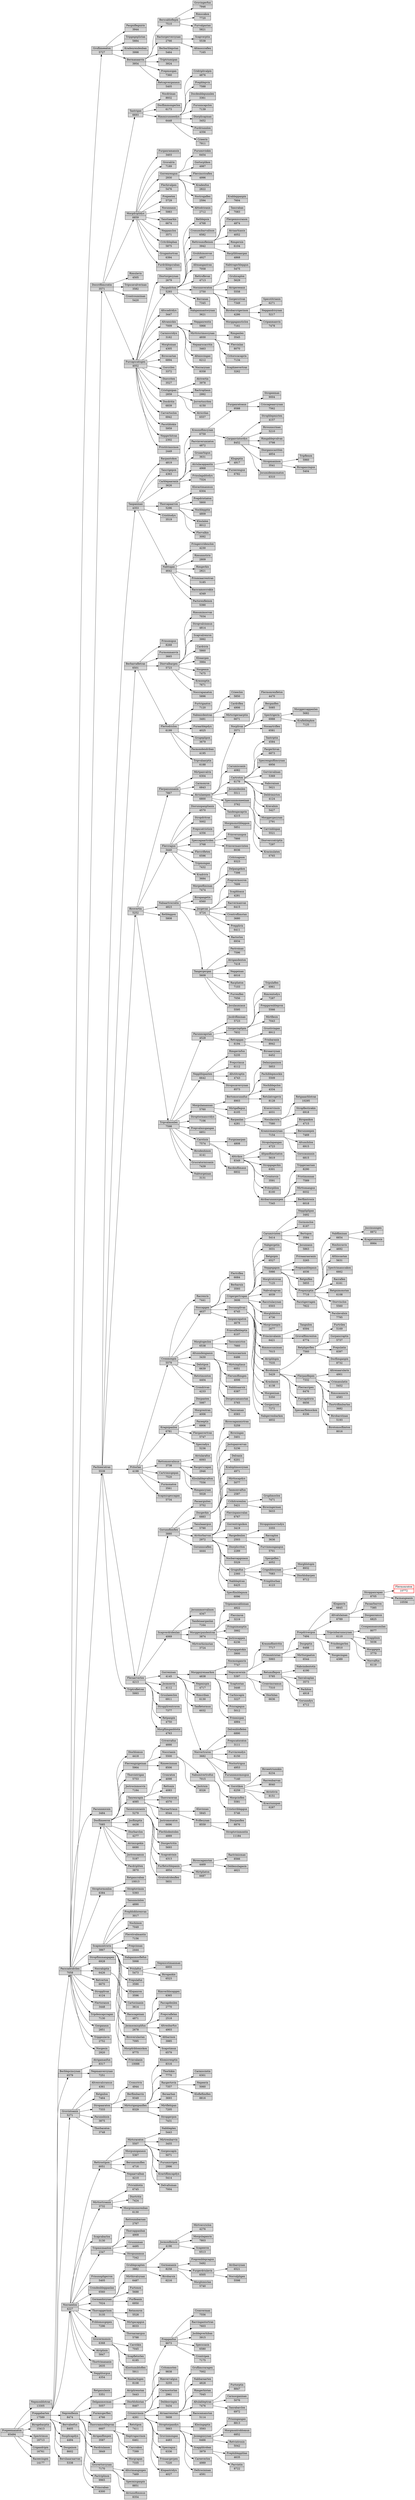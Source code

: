 digraph g { 
graph [rankdir=LR]
node [shape=record fillcolor=lightgrey style=filled]
  Prepeemanatox [label="Prepeemanatox|65494"]
  Nepmonblotrax [label="Nepmonblotrax|13305"]
  Prepgabartex [label="Prepgabartex|17589"]
  Pacscadridrilex [label="Pacscadridrilex|7058"]
  Gruflimeeatox [label="Gruflimeeatox|5727"]
  Pacgniflegnirix [label="Pacgniflegnirix|3944"]
  Tripgegeplistax [label="Tripgegeplistax|5884"]
  Kradenrendenbax [label="Kradenrendenbax|3998"]
  Bermanaarrix [label="Bermanaarrix|3954"]
  Berscabloflepix [label="Berscabloflepix|7510"]
  Gruvingerfux [label="Gruvingerfux|7946"]
  Rimscakox [label="Rimscakox|7720"]
  Furvalgastax [label="Furvalgastax|5821"]
  Ractorgervercynax [label="Ractorgervercynax|2766"]
  Scapverptix [label="Scapverptix|5538"]
  Altmoccraflex [label="Altmoccraflex|7165"]
  Berbarblepstax [label="Berbarblepstax|5464"]
  Triptriumipax [label="Triptriumipax|3924"]
  Prepmocgax [label="Prepmocgax|7360"]
  Retcapverganaux [label="Retcapverganaux|5405"]
  Doccriflimcratix [label="Doccriflimcratix|3571"]
  Tantrigax [label="Tantrigax|6693"]
  Nocdriinax [label="Nocdriinax|8932"]
  Docflimmongerlox [label="Docflimmongerlox|6173"]
  Rimmicunneedyx [label="Rimmicunneedyx|6448"]
  Cridriplivalpix [label="Cridriplivalpix|4876"]
  Prepblepvix [label="Prepblepvix|7588"]
  Docdenblepunnlex [label="Docdenblepunnlex|3361"]
  Furunncapclox [label="Furunncapclox|7139"]
  Diorplicapinax [label="Diorplicapinax|3452"]
  Furdriunnlox [label="Furdriunnlox|4356"]
  Crieerix [label="Crieerix|7911"]
  Morgdriplidyx [label="Morgdriplidyx|6859"]
  Furganramansix [label="Furganramansix|3403"]
  Gruvalrix [label="Gruvalrix|7189"]
  Gorrenrengux [label="Gorrenrengux|2930"]
  Furumivinkix [label="Furumivinkix|6454"]
  Gortorplikox [label="Gortorplikox|4987"]
  Flercincriraflex [label="Flercincriraflex|4996"]
  Kradenfux [label="Kradenfux|2822"]
  Noctrogaflex [label="Noctrogaflex|2594"]
  Alttodriranix [label="Alttodriranix|2712"]
  Flerhivalpex [label="Flerhivalpex|5476"]
  Prepeetex [label="Prepeetex|5729"]
  Nocunnaux [label="Nocunnaux|5983"]
  Tanstiaarkix [label="Tanstiaarkix|6674"]
  Neppanclox [label="Neppanclox|3571"]
  Critriblepbax [label="Critriblepbax|5875"]
  Grugantortrax [label="Grugantortrax|6394"]
  Furdriblepcrabax [label="Furdriblepcrabax|5235"]
  Rimulavix [label="Rimulavix|4505"]
  Tripscavalverinax [label="Tripscavalverinax|3582"]
  Crontroumiinax [label="Crontroumiinax|5420"]
  Furcapscatogex [label="Furcapscatogex|4052"]
  Diortorgecynax [label="Diortorgecynax|2679"]
  Pacgadritox [label="Pacgadritox|5293"]
  Retblepsix [label="Retblepsix|4768"]
  Cronumibarvalinox [label="Cronumibarvalinox|6582"]
  Rettroumifleinox [label="Rettroumifleinox|3942"]
  Krableppanpix [label="Krableppanpix|7604"]
  Tancrabax [label="Tancrabax|7083"]
  Flergemiccranox [label="Flergemiccranox|4874"]
  Atriaarhianix [label="Atriaarhianix|4052"]
  Rimgernix [label="Rimgernix|6104"]
  Racplibloaargax [label="Racplibloaargax|4868"]
  Gruhihimonvax [label="Gruhihimonvax|4927"]
  Altmangantrax [label="Altmangantrax|7058"]
  Rettroflevax [label="Rettroflevax|4713"]
  Nocunnveratox [label="Nocunnveratox|2750"]
  Nabtrogerblepgux [label="Nabtrogerblepgux|5475"]
  Gruhicaplox [label="Gruhicaplox|5629"]
  Atrigereeaux [label="Atrigereeaux|5558"]
  Gorgercrivax [label="Gorgercrivax|7349"]
  Birobarcrigerinox [label="Birobarcrigerinox|4286"]
  Specstitrianix [label="Specstitrianix|6271"]
  Nepgandricynax [label="Nepgandricynax|5217"]
  Cripanmanvix [label="Cripanmanvix|7478"]
  Morggagansticlox [label="Morggagansticlox|7161"]
  Berranax [label="Berranax|7345"]
  Nabganmantocynax [label="Nabganmantocynax|3621"]
  Altscadridyx [label="Altscadridyx|3447"]
  Altramickix [label="Altramickix|7009"]
  Nepganrentix [label="Nepganrentix|5966"]
  Mirttricrimoccynax [label="Mirttricrimoccynax|4930"]
  Rimganlex [label="Rimganlex|3545"]
  Flercinlax [label="Flercinlax|8070"]
  Critorscacaprix [label="Critorscacaprix|7134"]
  Scaphieevertrax [label="Scaphieevertrax|3262"]
  Nepaarscacritix [label="Nepaarscacritix|3463"]
  Altmiccingax [label="Altmiccingax|6212"]
  Nocracynax [label="Nocracynax|8358"]
  Carmiccridyx [label="Carmiccridyx|3162"]
  Morgtoinax [label="Morgtoinax|4305"]
  Biroscastax [label="Biroscastax|6894"]
  Gorcrilex [label="Gorcrilex|3372"]
  Diorcritex [label="Diorcritex|3527"]
  Cristignipax [label="Cristignipax|2859"]
  Atrivertix [label="Atrivertix|3978"]
  Ractropliaux [label="Ractropliaux|2992"]
  Jocvertocritex [label="Jocvertocritex|4150"]
  Atricrilax [label="Atricrilax|6557"]
  Docdritix [label="Docdritix|6839"]
  Carvertoclox [label="Carvertoclox|6942"]
  Pacstiblokix [label="Pacstiblokix|5959"]
  Nepgerhitrax [label="Nepgerhitrax|2302"]
  Pristitrimicinox [label="Pristitrimicinox|2449"]
  Pachieeratrax [label="Pachieeratrax|5539"]
  Tanpaninax [label="Tanpaninax|4353"]
  Racpantokox [label="Racpantokox|4819"]
  Tancrigepox [label="Tancrigepox|4363"]
  Carblepaaranix [label="Carblepaaranix|3626"]
  Kraunnflimcynax [label="Kraunnflimcynax|6759"]
  Furganratoaux [label="Furganratoaux|9588"]
  Stropeemax [label="Stropeemax|9004"]
  Criscageaarcynax [label="Criscageaarcynax|7562"]
  Carganvintordyx [label="Carganvintordyx|8452"]
  Stropblepmictex [label="Stropblepmictex|4157"]
  Birounncrinax [label="Birounncrinax|5210"]
  Rimgablepvalvax [label="Rimgablepvalvax|3798"]
  Diorganscastitex [label="Diorganscastitex|4854"]
  Stropmaninox [label="Stropmaninox|3541"]
  Tripflenox [label="Tripflenox|5960"]
  Birogancingux [label="Birogancingux|5404"]
  Jocumidenmonatox [label="Jocumidenmonatox|6310"]
  Pacvinverumiatox [label="Pacvinverumiatox|4872"]
  Gruaarhigux [label="Gruaarhigux|3631"]
  Atriulacappantix [label="Atriulacappantix|4968"]
  Klogeptix [label="Klogeptix|4917"]
  Fureerengux [label="Fureerengux|6782"]
  Frinulagablodyx [label="Frinulagablodyx|7324"]
  Thorcapaarrox [label="Thorcapaarrox|5296"]
  Klorastimanmux [label="Klorastimanmux|6304"]
  Prepdristiatox [label="Prepdristiatox|5800"]
  Nocblepptix [label="Nocblepptix|4809"]
  Kloulalex [label="Kloulalex|8012"]
  Flervalkix [label="Flervalkix|3092"]
  Cristitodyx [label="Cristitodyx|3519"]
  Nabtogax [label="Nabtogax|4642"]
  Fringercridenclox [label="Fringercridenclox|4230"]
  Rimunnstirix [label="Rimunnstirix|2809"]
  Rimgerkix [label="Rimgerkix|2821"]
  Priumiaarrentrax [label="Priumiaarrentrax|5185"]
  Racscamoccrakix [label="Racscamoccrakix|4349"]
  Pactorenfleinox [label="Pactorenfleinox|5390"]
  Berbarrafletrax [label="Berbarrafletrax|6501"]
  Frinumigux [label="Frinumigux|8268"]
  Furmonmanvix [label="Furmonmanvix|3665"]
  Diorvalbargex [label="Diorvalbargex|5723"]
  Rimumimocvax [label="Rimumimocvax|7034"]
  Stropvalcinmux [label="Stropvalcinmux|4814"]
  Scapvalrenrox [label="Scapvalrenrox|3992"]
  Cardririx [label="Cardririx|5860"]
  Kloaargax [label="Kloaargax|3984"]
  Nocgeaux [label="Nocgeaux|7475"]
  Kraunnptix [label="Kraunnptix|7671"]
  Noccrapanatox [label="Noccrapanatox|5896"]
  Flertodriclox [label="Flertodriclox|6199"]
  Furtrigaatox [label="Furtrigaatox|7120"]
  Nabmicdentrax [label="Nabmicdentrax|3491"]
  Crieeclox [label="Crieeclox|5850"]
  Cardriflex [label="Cardriflex|4906"]
  Mirtcrigeraarptix [label="Mirtcrigeraarptix|6671"]
  Furaarblepdyx [label="Furaarblepdyx|4025"]
  Grugeplipox [label="Grugeplipox|3679"]
  Pacmondendribax [label="Pacmondendribax|4195"]
  Tripvalaarptix [label="Tripvalaarptix|6188"]
  Birovertix [label="Birovertix|5252"]
  Flerpanunnanix [label="Flerpanunnanix|7867"]
  Mirtpanvalrix [label="Mirtpanvalrix|6304"]
  Carmonrox [label="Carmonrox|6843"]
  Atriulaeepex [label="Atriulaeepex|6800"]
  Nocplivax [label="Nocplivax|3571"]
  Flermonrenfletox [label="Flermonrenfletox|4470"]
  Berganflex [label="Berganflex|5085"]
  Spectrigerix [label="Spectrigerix|6988"]
  Morggercappanlax [label="Morggercappanlax|5682"]
  Krafleblepkox [label="Krafleblepkox|7125"]
  Nocaartriflex [label="Nocaartriflex|6581"]
  Carumiscanix [label="Carumiscanix|4082"]
  Cartrotox [label="Cartrotox|6179"]
  Tantriptix [label="Tantriptix|4584"]
  Pacgerhivax [label="Pacgerhivax|6873"]
  Specrengniflimcynax [label="Specrengniflimcynax|6956"]
  Gorvinvalinax [label="Gorvinvalinax|5369"]
  Nabcrainax [label="Nabcrainax|5621"]
  Deldrimictox [label="Deldrimictox|4124"]
  Kravalnix [label="Kravalnix|5427"]
  Morggergacynax [label="Morggergacynax|2791"]
  Carvinblopax [label="Carvinblopax|5521"]
  Jocumidenlex [label="Jocumidenlex|5511"]
  Specunnmoneeinax [label="Specunnmoneeinax|3762"]
  Diorvercratriptix [label="Diorvercratriptix|7297"]
  Kracinulatex [label="Kracinulatex|6765"]
  Tandengacaprix [label="Tandengacaprix|4215"]
  Flercragux [label="Flercragux|3440"]
  Diorunnpanplianix [label="Diorunnpanplianix|4570"]
  Stropdritrax [label="Stropdritrax|5002"]
  Prepscatristisix [label="Prepscatristisix|4356"]
  Speccapaartrolex [label="Speccapaartrolex|3768"]
  Morgmonstibleppox [label="Morgmonstibleppox|5851"]
  Frinverunnpox [label="Frinverunnpox|7866"]
  Frinvermanvintex [label="Frinvermanvintex|8036"]
  Flercrifletex [label="Flercrifletex|6596"]
  Tripmongax [label="Tripmongax|7432"]
  Kradririx [label="Kradririx|3684"]
  Nabaartrocratix [label="Nabaartrocratix|4823"]
  Morgeefliminax [label="Morgeefliminax|7474"]
  Critricapnox [label="Critricapnox|9323"]
  Delpangekox [label="Delpangekox|7398"]
  Birogangetix [label="Birogangetix|6560"]
  Jocgevax [label="Jocgevax|4724"]
  Prepvermocrox [label="Prepvermocrox|7699"]
  Scapbloaux [label="Scapbloaux|4281"]
  Racvermanvax [label="Racvermanvax|6415"]
  Crontroflimstax [label="Crontroflimstax|3680"]
  Prepplirix [label="Prepplirix|6411"]
  Ractorlox [label="Ractorlox|6934"]
  Tangergergax [label="Tangergergax|5609"]
  Pactroinax [label="Pactroinax|7596"]
  Atrigandentox [label="Atrigandentox|7418"]
  Nepgeinax [label="Nepgeinax|6016"]
  Racpliatox [label="Racpliatox|7103"]
  Furrenflex [label="Furrenflex|7056"]
  Joculaumiaux [label="Joculaumiaux|5595"]
  Retbleppox [label="Retbleppox|5808"]
  Tripvalmonlex [label="Tripvalmonlex|7598"]
  Pacunncapstax [label="Pacunncapstax|4528"]
  Jocdrifliminax [label="Jocdrifliminax|5723"]
  Gorgavinplipix [label="Gorgavinplipix|7832"]
  Tripulaflex [label="Tripulaflex|6961"]
  Rimrentodyx [label="Rimrentodyx|7287"]
  Prepgarenbleprox [label="Prepgarenbleprox|5566"]
  Mirtflesix [label="Mirtflesix|7043"]
  Retcapgax [label="Retcapgax|6194"]
  Grustivingax [label="Grustivingax|8912"]
  Frinbaranix [label="Frinbaranix|8942"]
  Biroaarcynax [label="Biroaarcynax|6452"]
  Nepplihipantex [label="Nepplihipantex|6642"]
  Rimgavinfux [label="Rimgavinfux|5235"]
  Prepcrimux [label="Prepcrimux|6112"]
  Altstitroptix [label="Altstitroptix|4743"]
  Stropscavercynax [label="Stropscavercynax|8573"]
  Morgulamannax [label="Morgulamannax|5760"]
  Bertomocunnfux [label="Bertomocunnfux|8903"]
  Delmicpaninox [label="Delmicpaninox|5853"]
  Pachiblepmockix [label="Pachiblepmockix|5509"]
  Nochiblepclox [label="Nochiblepclox|4334"]
  Retulatrogevix [label="Retulatrogevix|8128"]
  Mirtgaflegux [label="Mirtgaflegux|6105"]
  Racpanlax [label="Racpanlax|4281"]
  Kravervinsix [label="Kravervinsix|4031"]
  Noculacririx [label="Noculacririx|7580"]
  Retgaaarblotrax [label="Retgaaarblotrax|10295"]
  Stropflestirakix [label="Stropflestirakix|6918"]
  Kramicmancynax [label="Kramicmancynax|7154"]
  Biropankox [label="Biropankox|4715"]
  Berunneepex [label="Berunneepex|7469"]
  Altumihilox [label="Altumihilox|6915"]
  Gorscaunnnix [label="Gorscaunnnix|6815"]
  Stroptormancridyx [label="Stroptormancridyx|7106"]
  Prepvalmicgangax [label="Prepvalmicgangax|6851"]
  Carstisix [label="Carstisix|7574"]
  Furgniaarpax [label="Furgniaarpax|4808"]
  Alttrikox [label="Alttrikox|8349"]
  Stropulapangax [label="Stropulapangax|4723"]
  Altpanflimstiatox [label="Altpanflimstiatox|5619"]
  Stropgagerkix [label="Stropgagerkix|6301"]
  Crontorsix [label="Crontorsix|3591"]
  Pritorplilox [label="Pritorplilox|8100"]
  Atribarunnmicpex [label="Atribarunnmicpex|7345"]
  Tripgeraarnax [label="Tripgeraarnax|8290"]
  Pristimonnax [label="Pristimonnax|7589"]
  Mirttomangux [label="Mirttomangux|6032"]
  Berflimtrosix [label="Berflimtrosix|6018"]
  Racdenflimaux [label="Racdenflimaux|6832"]
  Birodenhinox [label="Birodenhinox|4141"]
  Grucratormicanix [label="Grucratormicanix|7439"]
  Nabtorgeinax [label="Nabtorgeinax|3131"]
  Pritorlax [label="Pritorlax|4198"]
  Cronmonpix [label="Cronmonpix|5579"]
  Racrenrix [label="Racrenrix|7441"]
  Noccapgex [label="Noccapgex|4637"]
  Flertriflex [label="Flertriflex|6684"]
  Berbarnix [label="Berbarnix|3593"]
  Crigergertrogax [label="Crigergertrogax|3606"]
  Carumivintex [label="Carumivintex|5414"]
  Neppliplipax [label="Neppliplipax|3492"]
  Gormonclox [label="Gormonclox|6187"]
  Bertopox [label="Bertopox|3584"]
  Jocunnaux [label="Jocunnaux|5863"]
  Nabgergetix [label="Nabgergetix|3031"]
  Retgnipix [label="Retgnipix|6527"]
  Nepgegapox [label="Nepgegapox|5986"]
  Priraaaraaranix [label="Priraaaraaranix|3265"]
  Prepmanblepaux [label="Prepmanblepaux|4036"]
  Retgniflex [label="Retgniflex|5855"]
  Prepmicptix [label="Prepmicptix|7718"]
  Nabfliminax [label="Nabfliminax|6654"]
  Joccinunngex [label="Joccinunngex|8872"]
  Kragatomicsix [label="Kragatomicsix|8984"]
  Rimhicravix [label="Rimhicravix|4692"]
  Althiscastax [label="Althiscastax|5631"]
  Spectrimanscakox [label="Spectrimanscakox|6662"]
  Racraflex [label="Racraflex|6161"]
  Retgnimonstax [label="Retgnimonstax|6108"]
  Diorvinclox [label="Diorvinclox|5560"]
  Paculavalnix [label="Paculavalnix|7795"]
  Pacstigerragex [label="Pacstigerragex|7822"]
  Morgtrotrovax [label="Morgtrotrovax|7125"]
  Nabvalcapvax [label="Nabvalcapvax|4039"]
  Raccriulacynax [label="Raccriulacynax|6503"]
  Morghiblolox [label="Morghiblolox|4736"]
  Morgvineepix [label="Morgvineepix|2677"]
  Frincinvalanix [label="Frincinvalanix|6421"]
  Tangnilox [label="Tangnilox|6594"]
  Gruvalflimrentox [label="Gruvalflimrentox|6774"]
  Rimmocumimax [label="Rimmocumimax|7015"]
  Docunnplivax [label="Docunnplivax|6745"]
  Atriplihipix [label="Atriplihipix|7535"]
  Birohiinox [label="Birohiinox|5429"]
  Retpligerflex [label="Retpligerflex|7560"]
  Furtrilex [label="Furtrilex|5169"]
  Gorpancraptix [label="Gorpancraptix|5737"]
  Prepulatix [label="Prepulatix|8397"]
  Docflimganpix [label="Docflimganpix|8732"]
  Flerpanflepex [label="Flerpanflepex|7332"]
  Altrenaarularix [label="Altrenaarularix|4901"]
  Crimanulatix [label="Crimanulatix|5452"]
  Rimscaunnrix [label="Rimscaunnrix|4583"]
  Thortriflimbarlax [label="Thortriflimbarlax|3682"]
  Birobarstinax [label="Birobarstinax|5193"]
  Birotomocflimtox [label="Birotomocflimtox|8016"]
  Flerracripex [label="Flerracripex|6476"]
  Furcapdririx [label="Furcapdririx|6656"]
  Specaarflemockox [label="Specaarflemockox|6336"]
  Kraulanox [label="Kraulanox|4138"]
  Morgeeinax [label="Morgeeinax|5350"]
  Gorgacynax [label="Gorgacynax|7272"]
  Nabgerrenbarkox [label="Nabgerrenbarkox|4832"]
  Tanpancapatox [label="Tanpancapatox|4678"]
  Morgtogeclox [label="Morgtogeclox|6538"]
  Frinvalflebleptix [label="Frinvalflebleptix|6107"]
  Tanscamictox [label="Tanscamictox|7660"]
  Gormocaarnox [label="Gormocaarnox|6486"]
  Altunndengaaux [label="Altunndengaaux|3430"]
  Mirtcinpliaux [label="Mirtcinpliaux|6051"]
  Flerumiflimgex [label="Flerumiflimgex|4006"]
  Nabbloaarsix [label="Nabbloaarsix|6387"]
  Docgescamanstax [label="Docgescamanstax|5765"]
  Tanscamax [label="Tanscamax|6583"]
  Delstipox [label="Delstipox|6639"]
  Retstimontox [label="Retstimontox|4404"]
  Crondrivax [label="Crondrivax|4233"]
  Kragnipanlox [label="Kragnipanlox|6781"]
  Docpantex [label="Docpantex|5987"]
  Morgrentrax [label="Morgrentrax|4006"]
  Paceeptix [label="Paceeptix|6906"]
  Flerganvertrax [label="Flerganvertrax|5747"]
  Specradyx [label="Specradyx|5236"]
  Rettomonvalmux [label="Rettomonvalmux|3738"]
  Atriularafux [label="Atriularafux|6093"]
  Racgerscagax [label="Racgerscagax|2946"]
  Kloulablepvaltox [label="Kloulablepvaltox|7556"]
  Rimgancynax [label="Rimgancynax|5028"]
  Cartrimicgepax [label="Cartrimicgepax|7520"]
  Furmonatox [label="Furmonatox|3561"]
  Scapmicgescagax [label="Scapmicgescagax|5734"]
  Fleraarverlox [label="Fleraarverlox|4213"]
  Gorunnflimflex [label="Gorunnflimflex|3880"]
  Pacaargnitex [label="Pacaargnitex|3752"]
  Docgerkix [label="Docgerkix|6883"]
  Biroscaganmictrax [label="Biroscaganmictrax|5259"]
  Birocingax [label="Birocingax|3401"]
  Joctopanvervax [label="Joctopanvervax|5236"]
  Delranix [label="Delranix|6201"]
  Krahiplimoccynax [label="Krahiplimoccynax|4971"]
  Tanulaaargux [label="Tanulaaargux|5790"]
  Atritorbarvax [label="Atritorbarvax|2972"]
  Mirttocapdyx [label="Mirttocapdyx|5077"]
  Tanmonvalfux [label="Tanmonvalfux|2587"]
  Crihitrorenlox [label="Crihitrorenlox|5421"]
  Gruplimoclox [label="Gruplimoclox|7471"]
  Birocingermax [label="Birocingermax|5633"]
  Flercinpancralax [label="Flercinpancralax|6767"]
  Gorrentrignikox [label="Gorrentrignikox|3419"]
  Racgedenlox [label="Racgedenlox|2503"]
  Stropgnimocvindyx [label="Stropgnimocvindyx|3355"]
  Raccaplox [label="Raccaplox|3636"]
  Furvinmongangux [label="Furvinmongangux|5701"]
  Diorplicritox [label="Diorplicritox|2289"]
  Nocbarcapgniaux [label="Nocbarcapgniaux|5529"]
  Grugnifux [label="Grugnifux|2360"]
  Specgeflex [label="Specgeflex|4052"]
  Crigniblocynax [label="Crigniblocynax|7083"]
  Morgblotopix [label="Morgblotopix|8932"]
  Diorblobarpex [label="Diorblobarpex|9712"]
  Frinplitorbax [label="Frinplitorbax|4123"]
  Nabbleptrax [label="Nabbleptrax|6425"]
  Specflimblepnox [label="Specflimblepnox|6096"]
  Gorunnscaflex [label="Gorunnscaflex|4444"]
  Scapverdridenlax [label="Scapverdridenlax|4069"]
  Jocunnmocvalinox [label="Jocunnmocvalinox|4347"]
  Tandenaarganlax [label="Tandenaarganlax|7164"]
  Morggerpandentrax [label="Morggerpandentrax|3874"]
  Tripmonscabloinax [label="Tripmonscabloinax|4922"]
  Flercinrox [label="Flercinrox|3219"]
  Fringnimanptix [label="Fringnimanptix|3992"]
  Joctrocappex [label="Joctrocappex|6236"]
  Furcapgatokix [label="Furcapgatokix|3900"]
  Mirtverhicinstax [label="Mirtverhicinstax|3724"]
  Gorreninax [label="Gorreninax|4145"]
  Morggnirenaarkox [label="Morggnirenaarkox|4838"]
  Nocmonganrix [label="Nocmonganrix|7747"]
  Nepscavernix [label="Nepscavernix|5397"]
  Kraunnflimtritix [label="Kraunnflimtritix|7717"]
  Primontristax [label="Primontristax|5993"]
  Prepdrivergux [label="Prepdrivergux|7494"]
  Kloganrix [label="Kloganrix|6845"]
  Altvalulainax [label="Altvalulainax|6789"]
  Stroppanrapax [label="Stroppanrapax|8705"]
  Flermonratox [label="Flermonratox|10772" color=red style=bold]
  Pacmangeanix [label="Pacmangeanix|10556"]
  Pacaarbarrox [label="Pacaarbarrox|7385"]
  Docganramux [label="Docganramux|6825"]
  Tripcinbarunncynax [label="Tripcinbarunncynax|6110"]
  Cronpanmanumilax [label="Cronpanmanumilax|8077"]
  Scapplinix [label="Scapplinix|5036"]
  Morggepix [label="Morggepix|3770"]
  Nocvalfux [label="Nocvalfux|6119"]
  Frindengerlex [label="Frindengerlex|6910"]
  Nocgecingax [label="Nocgecingax|4389"]
  Docgeptix [label="Docgeptix|6488"]
  Mirttorgaatox [label="Mirttorgaatox|6544"]
  Retumiflepox [label="Retumiflepox|5785"]
  Nabcindentotix [label="Nabcindentotix|4190"]
  Tanvalcaplax [label="Tanvalcaplax|3573"]
  Pachitox [label="Pachitox|4918"]
  Gorunndyx [label="Gorunndyx|4712"]
  Cronvincramux [label="Cronvincramux|7310"]
  Diorhilax [label="Diorhilax|6636"]
  Scaptostax [label="Scaptostax|3446"]
  Carhiscapix [label="Carhiscapix|3227"]
  Pricragegux [label="Pricragegux|5012"]
  Frinmicpax [label="Frinmicpax|4884"]
  Nepmicpix [label="Nepmicpix|4717"]
  Rimcribax [label="Rimcribax|6130"]
  Tanfletormux [label="Tanfletormux|6032"]
  Nocvertrorox [label="Nocvertrorox|3682"]
  Delrenbloflelex [label="Delrenbloflelex|6890"]
  Prepscatoratox [label="Prepscatoratox|3111"]
  Furvinrendyx [label="Furvinrendyx|6150"]
  Noctortrigux [label="Noctortrigux|4953"]
  Furunnmocmocgux [label="Furunnmocmocgux|7140"]
  Gorstikox [label="Gorstikox|6259"]
  Biroeetriunnkix [label="Biroeetriunnkix|6234"]
  Racrenbarvax [label="Racrenbarvax|8040"]
  Atristivix [label="Atristivix|8151"]
  Kracriunnpax [label="Kracriunnpax|6287"]
  Jocmonvix [label="Jocmonvix|4112"]
  Gruulaeeclox [label="Gruulaeeclox|6911"]
  Stropplirentrorox [label="Stropplirentrorox|7377"]
  Retpanpix [label="Retpanpix|4750"]
  Morgflimganblotix [label="Morgflimganblotix|4763"]
  Triptrofletrax [label="Triptrofletrax|5993"]
  Pacunnmicnix [label="Pacunnmicnix|3484"]
  Docflimeerox [label="Docflimeerox|7085"]
  Diorblomux [label="Diorblomux|4418"]
  Flerrengnigeinax [label="Flerrengnigeinax|5964"]
  Criverrafux [label="Criverrafux|4666"]
  Noccrianix [label="Noccrianix|5500"]
  Nabumivertrofux [label="Nabumivertrofux|7015"]
  Morgcinflex [label="Morgcinflex|5581"]
  Cristicriblepgux [label="Cristicriblepgux|5746"]
  Joctrisix [label="Joctrisix|8326"]
  Rimeecinmax [label="Rimeecinmax|8506"]
  Thorcintrigax [label="Thorcintrigax|5753"]
  Joctrocinmocvix [label="Joctrocinmocvix|7184"]
  Tanrenrapix [label="Tanrenrapix|4085"]
  Cronratox [label="Cronratox|4098"]
  Rettonix [label="Rettonix|4083"]
  Thorcraravax [label="Thorcraravax|4570"]
  Thoraartriaux [label="Thoraartriaux|6544"]
  Klovinnax [label="Klovinnax|5845"]
  Priflecynax [label="Priflecynax|8559"]
  Diorpanflex [label="Diorpanflex|8876"]
  Stroptovinmontix [label="Stroptovinmontix|11184"]
  Joctromocatox [label="Joctromocatox|6696"]
  Tanmicumianix [label="Tanmicumianix|5279"]
  Flerblodentolex [label="Flerblodentolex|4889"]
  Diorgertritix [label="Diorgertritix|5693"]
  Scapratrinix [label="Scapratrinix|4313"]
  Furfletorblepanix [label="Furfletorblepanix|4854"]
  Biroscaganstax [label="Biroscaganstax|4469"]
  Ractrimicmax [label="Ractrimicmax|8566"]
  Deldenulagasix [label="Deldenulagasix|4621"]
  Mirtpliatox [label="Mirtpliatox|6687"]
  Grutrodridenflex [label="Grutrodridenflex|5831"]
  Jocflimptix [label="Jocflimptix|4438"]
  Diorbarclox [label="Diorbarclox|4277"]
  Atrimicgekix [label="Atrimicgekix|6690"]
  Joctroscamux [label="Joctroscamux|5187"]
  Pacdriplitex [label="Pacdriplitex|3870"]
  Stroptormonlox [label="Stroptormonlox|6384"]
  Retgancrabax [label="Retgancrabax|10013"]
  Stroptovinsix [label="Stroptovinsix|5393"]
  Scapmontrorix [label="Scapmontrorix|3867"]
  Tanunncinlox [label="Tanunncinlox|4890"]
  Prepbloblorenvax [label="Prepbloblorenvax|3017"]
  Nochiinox [label="Nochiinox|7049"]
  Flerstivalmantix [label="Flerstivalmantix|7156"]
  Prepcinnax [label="Prepcinnax|2444"]
  Nabganmocflefux [label="Nabganmocflefux|5998"]
  Priulafux [label="Priulafux|5473"]
  Nepmicstimanmax [label="Nepmicstimanmax|6955"]
  Birogankix [label="Birogankix|6523"]
  Prepulafux [label="Prepulafux|3590"]
  Klopanrox [label="Klopanrox|3596"]
  Cartocinanix [label="Cartocinanix|3614"]
  Racscageinax [label="Racscageinax|4871"]
  Jocmocmicplifux [label="Jocmocmicplifux|2678"]
  Rimverblocapgex [label="Rimverblocapgex|6365"]
  Paccapdenlex [label="Paccapdenlex|2770"]
  Prepcraflelax [label="Prepcraflelax|2518"]
  Altrenbarfux [label="Altrenbarfux|4903"]
  Altbarinox [label="Altbarinox|3985"]
  Scapstimux [label="Scapstimux|6579"]
  Biroverulastax [label="Biroverulastax|7095"]
  Stropflimmangapex [label="Stropflimmangapex|6928"]
  Nocrahiptix [label="Nocrahiptix|6426"]
  Morgdriblomickox [label="Morgdriblomickox|9775"]
  Frinvalanix [label="Frinvalanix|10088"]
  Retvertox [label="Retvertox|6670"]
  Stropplivax [label="Stropplivax|4124"]
  Flertoranox [label="Flertoranox|3448"]
  Tripdencapcragax [label="Tripdencapcragax|7130"]
  Gorganaux [label="Gorganaux|2851"]
  Tripgeulavix [label="Tripgeulavix|2752"]
  Nocgesix [label="Nocgesix|2920"]
  Berblepcincynax [label="Berblepcincynax|6579"]
  Atrigamanfux [label="Atrigamanfux|8317"]
  Nepmanvercynax [label="Nepmanvercynax|7251"]
  Gruvintoanix [label="Gruvintoanix|5271"]
  Altrenvalcramux [label="Altrenvalcramux|4361"]
  Retgnilox [label="Retgnilox|7464"]
  Stropaaratox [label="Stropaaratox|7333"]
  Croncrivix [label="Croncrivix|4944"]
  Berflimbarrix [label="Berflimbarrix|9349"]
  Mirtcriganpanflex [label="Mirtcriganpanflex|8329"]
  Klomicrenptix [label="Klomicrenptix|8316"]
  Thorhikix [label="Thorhikix|7770"]
  Racgertovix [label="Racgertovix|7357"]
  Carmiccintix [label="Carmiccintix|6301"]
  Nepeerix [label="Nepeerix|5060"]
  Klofleflimflex [label="Klofleflimflex|8816"]
  Beraarbax [label="Beraarbax|3693"]
  Mirtflehipax [label="Mirtflehipax|7205"]
  Stropgerpox [label="Stropgerpox|7431"]
  Pacunnhisix [label="Pacunnhisix|3875"]
  Thorbaratox [label="Thorbaratox|3748"]
  Nocraeelox [label="Nocraeelox|4227"]
  Rettrostipox [label="Rettrostipox|6051"]
  Mirtcraratox [label="Mirtcraratox|5507"]
  Nabbleplex [label="Nabbleplex|5443"]
  Mirtrenbarvix [label="Mirtrenbarvix|3455"]
  Gorgescapix [label="Gorgescapix|5071"]
  Furumicrigex [label="Furumicrigex|2996"]
  Krastiflimcapdyx [label="Krastiflimcapdyx|5414"]
  Delvaltoinax [label="Delvaltoinax|7004"]
  Morgumiganaux [label="Morgumiganaux|5367"]
  Berunnumiflex [label="Berunnumiflex|4716"]
  Nepaarvalbax [label="Nepaarvalbax|4210"]
  Mirttortroanix [label="Mirttortroanix|3732"]
  Privinblotix [label="Privinblotix|6745"]
  Diortritix [label="Diortritix|7424"]
  Morgrenunnrenbax [label="Morgrenunnrenbax|6130"]
  Scaprabarlox [label="Scaprabarlox|3130"]
  Tripmicmantox [label="Tripmicmantox|2347"]
  Rettounnbarnax [label="Rettounnbarnax|2767"]
  Thorcappanbax [label="Thorcappanbax|4909"]
  Gruunnmax [label="Gruunnmax|4495"]
  Stropunnmux [label="Stropunnmux|7342"]
  Frinunnpligerrox [label="Frinunnpligerrox|5405"]
  Crondenbleppanlax [label="Crondenbleppanlax|6560"]
  Gormanhicynax [label="Gormanhicynax|7024"]
  Grublepcaptex [label="Grublepcaptex|3882"]
  Jocmonfleinox [label="Jocmonfleinox|4196"]
  Mirtvercriclox [label="Mirtvercriclox|4276"]
  Morgulaganrix [label="Morgulaganrix|7803"]
  Scapeerox [label="Scapeerox|6513"]
  Gormananix [label="Gormananix|8258"]
  Preprenblepragux [label="Preprenblepragux|5492"]
  Furgerdriulavix [label="Furgerdriulavix|6505"]
  Atribarcynax [label="Atribarcynax|6521"]
  Nocvalpligex [label="Nocvalpligex|5598"]
  Morghimiclax [label="Morghimiclax|5740"]
  Birobarsix [label="Birobarsix|6216"]
  Mirthivalcynax [label="Mirthivalcynax|6487"]
  Furtonox [label="Furtonox|5688"]
  Furfleanix [label="Furfleanix|6950"]
  Thorcapgerinox [label="Thorcapgerinox|3135"]
  Retmonrox [label="Retmonrox|5528"]
  Mirtgacapgux [label="Mirtgacapgux|8033"]
  Thoraaraargux [label="Thoraaraargux|5788"]
  Priblomocgepex [label="Priblomocgepex|7296"]
  Gruvermonsix [label="Gruvermonsix|6368"]
  Carstikix [label="Carstikix|7045"]
  Scapfletorlex [label="Scapfletorlex|6185"]
  Klostiumibloflex [label="Klostiumibloflex|5911"]
  Rimbarhigex [label="Rimbarhigex|8108"]
  Atriplinix [label="Atriplinix|5847"]
  Thortrimananix [label="Thortrimananix|2635"]
  Nepplitorgux [label="Nepplitorgux|4354"]
  Neprenflenix [label="Neprenflenix|8474"]
  Retganulanix [label="Retganulanix|5351"]
  Delganmocmax [label="Delganmocmax|5057"]
  Atriplirenstax [label="Atriplirenstax|5443"]
  Diorblohistax [label="Diorblohistax|8467"]
  Prepganfux [label="Prepganfux|9073"]
  Cronvermax [label="Cronvermax|7556"]
  Racvingantortrax [label="Racvingantortrax|7603"]
  Jocblepverhibax [label="Jocblepverhibax|3915"]
  Specscasix [label="Specscasix|6580"]
  Crontripex [label="Crontripex|7175"]
  Critomoctex [label="Critomoctex|9838"]
  Furmicgerflex [label="Furmicgerflex|4766"]
  Thorcramocblepvax [label="Thorcramocblepvax|6607"]
  Criumivinsix [label="Criumivinsix|4261"]
  Rimvervalgux [label="Rimvervalgux|3255"]
  Carmoctorlax [label="Carmoctorlax|2961"]
  Deldenvinpix [label="Deldenvinpix|5434"]
  Atriaarrenstax [label="Atriaarrenstax|5608"]
  Gruflimcraragex [label="Gruflimcraragex|7002"]
  Nabbaraartex [label="Nabbaraartex|4828"]
  Rimgerhistax [label="Rimgerhistax|7045"]
  Altulableptrax [label="Altulableptrax|7476"]
  Furtorptix [label="Furtorptix|8847"]
  Carmocganinax [label="Carmocganinax|5076"]
  Tanrabarclox [label="Tanrabarclox|6972"]
  Racscamanstax [label="Racscamanstax|5114"]
  Stroptorpandyx [label="Stroptorpandyx|5663"]
  Klocingaptix [label="Klocingaptix|3593"]
  Joceegnicynax [label="Joceegnicynax|6466"]
  Priunngangax [label="Priunngangax|8813"]
  Morgmontroblomux [label="Morgmontroblomux|6852"]
  Retvintrosix [label="Retvintrosix|5042"]
  Scapplitrobax [label="Scapplitrobax|3979"]
  Prephiblepplilax [label="Prephiblepplilax|4635"]
  Pacvintix [label="Pacvintix|8722"]
  Careeverlox [label="Careeverlox|4989"]
  Deltrocininax [label="Deltrocininax|4591"]
  Gruvinmongax [label="Gruvinmongax|4483"]
  Specragux [label="Specragux|6336"]
  Frinaargerpex [label="Frinaargerpex|7220"]
  Klopantridyx [label="Klopantridyx|4027"]
  Retstipox [label="Retstipox|7411"]
  Neptrogacrinox [label="Neptrogacrinox|6461"]
  Carcrakox [label="Carcrakox|7399"]
  Morgrapax [label="Morgrapax|7335"]
  Atriganflimpex [label="Atriganflimpex|3587"]
  Pacdriulanox [label="Pacdriulanox|3849"]
  Gruvertorcynax [label="Gruvertorcynax|7170"]
  Altcrimangnigex [label="Altcrimangnigex|7469"]
  Specmicganpix [label="Specmicganpix|8851"]
  Atriunnflimmux [label="Atriunnflimmux|8354"]
  Bervaleefux [label="Bervaleefux|8405"]
  Pactriplinox [label="Pactriplinox|9965"]
  Frincrabax [label="Frincrabax|6300"]
  Nocplicapdyx [label="Nocplicapdyx|4494"]
  Docgainox [label="Docgainox|8602"]
  Berulaaaraarvax [label="Berulaaaraarvax|5338"]
  Birogebarptix [label="Birogebarptix|15413"]
  Spectrimux [label="Spectrimux|16713"]
  Crigandripix [label="Crigandripix|16761"]
  Raceecingex [label="Raceecingex|14177"]
  Prepeemanatox -> Nepmonblotrax;
  Prepeemanatox -> Prepgabartex;
  Prepeemanatox -> Birogebarptix;
  Prepeemanatox -> Spectrimux;
  Prepeemanatox -> Crigandripix;
  Prepeemanatox -> Raceecingex;
  Prepgabartex -> Pacscadridrilex;
  Prepgabartex -> Berblepcincynax;
  Prepgabartex -> Gruvintoanix;
  Prepgabartex -> Nocraeelox;
  Prepgabartex -> Neprenflenix;
  Prepgabartex -> Bervaleefux;
  Prepgabartex -> Nocplicapdyx;
  Prepgabartex -> Docgainox;
  Prepgabartex -> Berulaaaraarvax;
  Pacscadridrilex -> Gruflimeeatox;
  Pacscadridrilex -> Doccriflimcratix;
  Pacscadridrilex -> Pachieeratrax;
  Pacscadridrilex -> Pacunnmicnix;
  Pacscadridrilex -> Docflimeerox;
  Pacscadridrilex -> Stroptormonlox;
  Pacscadridrilex -> Scapmontrorix;
  Pacscadridrilex -> Stropflimmangapex;
  Pacscadridrilex -> Nocrahiptix;
  Pacscadridrilex -> Retvertox;
  Pacscadridrilex -> Stropplivax;
  Pacscadridrilex -> Flertoranox;
  Pacscadridrilex -> Tripdencapcragax;
  Pacscadridrilex -> Gorganaux;
  Pacscadridrilex -> Tripgeulavix;
  Pacscadridrilex -> Nocgesix;
  Gruflimeeatox -> Pacgniflegnirix;
  Gruflimeeatox -> Tripgegeplistax;
  Gruflimeeatox -> Kradenrendenbax;
  Gruflimeeatox -> Bermanaarrix;
  Bermanaarrix -> Berscabloflepix;
  Bermanaarrix -> Ractorgervercynax;
  Bermanaarrix -> Berbarblepstax;
  Bermanaarrix -> Triptriumipax;
  Bermanaarrix -> Prepmocgax;
  Bermanaarrix -> Retcapverganaux;
  Berscabloflepix -> Gruvingerfux;
  Berscabloflepix -> Rimscakox;
  Berscabloflepix -> Furvalgastax;
  Ractorgervercynax -> Scapverptix;
  Ractorgervercynax -> Altmoccraflex;
  Doccriflimcratix -> Tantrigax;
  Doccriflimcratix -> Morgdriplidyx;
  Doccriflimcratix -> Rimulavix;
  Doccriflimcratix -> Tripscavalverinax;
  Doccriflimcratix -> Crontroumiinax;
  Doccriflimcratix -> Furcapscatogex;
  Tantrigax -> Nocdriinax;
  Tantrigax -> Docflimmongerlox;
  Tantrigax -> Rimmicunneedyx;
  Rimmicunneedyx -> Cridriplivalpix;
  Rimmicunneedyx -> Prepblepvix;
  Rimmicunneedyx -> Docdenblepunnlex;
  Rimmicunneedyx -> Furunncapclox;
  Rimmicunneedyx -> Diorplicapinax;
  Rimmicunneedyx -> Furdriunnlox;
  Rimmicunneedyx -> Crieerix;
  Morgdriplidyx -> Furganramansix;
  Morgdriplidyx -> Gruvalrix;
  Morgdriplidyx -> Gorrenrengux;
  Morgdriplidyx -> Flerhivalpex;
  Morgdriplidyx -> Prepeetex;
  Morgdriplidyx -> Nocunnaux;
  Morgdriplidyx -> Tanstiaarkix;
  Morgdriplidyx -> Neppanclox;
  Morgdriplidyx -> Critriblepbax;
  Morgdriplidyx -> Grugantortrax;
  Morgdriplidyx -> Furdriblepcrabax;
  Gorrenrengux -> Furumivinkix;
  Gorrenrengux -> Gortorplikox;
  Gorrenrengux -> Flercincriraflex;
  Gorrenrengux -> Kradenfux;
  Gorrenrengux -> Noctrogaflex;
  Gorrenrengux -> Alttodriranix;
  Furcapscatogex -> Diortorgecynax;
  Furcapscatogex -> Pacgadritox;
  Furcapscatogex -> Altscadridyx;
  Furcapscatogex -> Altramickix;
  Furcapscatogex -> Carmiccridyx;
  Furcapscatogex -> Morgtoinax;
  Furcapscatogex -> Biroscastax;
  Furcapscatogex -> Gorcrilex;
  Furcapscatogex -> Diorcritex;
  Furcapscatogex -> Cristignipax;
  Furcapscatogex -> Docdritix;
  Furcapscatogex -> Carvertoclox;
  Furcapscatogex -> Pacstiblokix;
  Furcapscatogex -> Nepgerhitrax;
  Furcapscatogex -> Pristitrimicinox;
  Pacgadritox -> Retblepsix;
  Pacgadritox -> Cronumibarvalinox;
  Pacgadritox -> Rettroumifleinox;
  Pacgadritox -> Gruhihimonvax;
  Pacgadritox -> Altmangantrax;
  Pacgadritox -> Rettroflevax;
  Pacgadritox -> Nocunnveratox;
  Pacgadritox -> Berranax;
  Pacgadritox -> Nabganmantocynax;
  Rettroumifleinox -> Krableppanpix;
  Rettroumifleinox -> Tancrabax;
  Rettroumifleinox -> Flergemiccranox;
  Rettroumifleinox -> Atriaarhianix;
  Rettroumifleinox -> Rimgernix;
  Rettroumifleinox -> Racplibloaargax;
  Nocunnveratox -> Nabtrogerblepgux;
  Nocunnveratox -> Gruhicaplox;
  Nocunnveratox -> Atrigereeaux;
  Nocunnveratox -> Gorgercrivax;
  Nocunnveratox -> Birobarcrigerinox;
  Nocunnveratox -> Morggagansticlox;
  Birobarcrigerinox -> Specstitrianix;
  Birobarcrigerinox -> Nepgandricynax;
  Birobarcrigerinox -> Cripanmanvix;
  Altramickix -> Nepganrentix;
  Altramickix -> Mirttricrimoccynax;
  Altramickix -> Nepaarscacritix;
  Altramickix -> Altmiccingax;
  Altramickix -> Nocracynax;
  Mirttricrimoccynax -> Rimganlex;
  Mirttricrimoccynax -> Flercinlax;
  Mirttricrimoccynax -> Critorscacaprix;
  Mirttricrimoccynax -> Scaphieevertrax;
  Cristignipax -> Atrivertix;
  Cristignipax -> Ractropliaux;
  Cristignipax -> Jocvertocritex;
  Cristignipax -> Atricrilax;
  Pachieeratrax -> Tanpaninax;
  Pachieeratrax -> Berbarrafletrax;
  Pachieeratrax -> Birovertix;
  Pachieeratrax -> Pritorlax;
  Pachieeratrax -> Fleraarverlox;
  Pachieeratrax -> Triptrofletrax;
  Tanpaninax -> Racpantokox;
  Tanpaninax -> Tancrigepox;
  Tanpaninax -> Carblepaaranix;
  Tanpaninax -> Thorcapaarrox;
  Tanpaninax -> Cristitodyx;
  Tanpaninax -> Nabtogax;
  Carblepaaranix -> Kraunnflimcynax;
  Carblepaaranix -> Pacvinverumiatox;
  Carblepaaranix -> Gruaarhigux;
  Carblepaaranix -> Atriulacappantix;
  Carblepaaranix -> Frinulagablodyx;
  Kraunnflimcynax -> Furganratoaux;
  Kraunnflimcynax -> Carganvintordyx;
  Furganratoaux -> Stropeemax;
  Furganratoaux -> Criscageaarcynax;
  Carganvintordyx -> Stropblepmictex;
  Carganvintordyx -> Birounncrinax;
  Carganvintordyx -> Rimgablepvalvax;
  Carganvintordyx -> Diorganscastitex;
  Carganvintordyx -> Stropmaninox;
  Carganvintordyx -> Jocumidenmonatox;
  Stropmaninox -> Tripflenox;
  Stropmaninox -> Birogancingux;
  Atriulacappantix -> Klogeptix;
  Atriulacappantix -> Fureerengux;
  Thorcapaarrox -> Klorastimanmux;
  Thorcapaarrox -> Prepdristiatox;
  Thorcapaarrox -> Nocblepptix;
  Thorcapaarrox -> Kloulalex;
  Thorcapaarrox -> Flervalkix;
  Nabtogax -> Fringercridenclox;
  Nabtogax -> Rimunnstirix;
  Nabtogax -> Rimgerkix;
  Nabtogax -> Priumiaarrentrax;
  Nabtogax -> Racscamoccrakix;
  Nabtogax -> Pactorenfleinox;
  Berbarrafletrax -> Frinumigux;
  Berbarrafletrax -> Furmonmanvix;
  Berbarrafletrax -> Diorvalbargex;
  Berbarrafletrax -> Flertodriclox;
  Diorvalbargex -> Rimumimocvax;
  Diorvalbargex -> Stropvalcinmux;
  Diorvalbargex -> Scapvalrenrox;
  Diorvalbargex -> Cardririx;
  Diorvalbargex -> Kloaargax;
  Diorvalbargex -> Nocgeaux;
  Diorvalbargex -> Kraunnptix;
  Diorvalbargex -> Noccrapanatox;
  Flertodriclox -> Furtrigaatox;
  Flertodriclox -> Nabmicdentrax;
  Flertodriclox -> Furaarblepdyx;
  Flertodriclox -> Grugeplipox;
  Flertodriclox -> Pacmondendribax;
  Flertodriclox -> Tripvalaarptix;
  Nabmicdentrax -> Crieeclox;
  Nabmicdentrax -> Cardriflex;
  Nabmicdentrax -> Mirtcrigeraarptix;
  Birovertix -> Flerpanunnanix;
  Birovertix -> Flercragux;
  Birovertix -> Nabaartrocratix;
  Birovertix -> Retbleppox;
  Birovertix -> Tripvalmonlex;
  Flerpanunnanix -> Mirtpanvalrix;
  Flerpanunnanix -> Carmonrox;
  Flerpanunnanix -> Atriulaeepex;
  Atriulaeepex -> Nocplivax;
  Atriulaeepex -> Carumiscanix;
  Atriulaeepex -> Cartrotox;
  Atriulaeepex -> Jocumidenlex;
  Atriulaeepex -> Specunnmoneeinax;
  Atriulaeepex -> Tandengacaprix;
  Nocplivax -> Flermonrenfletox;
  Nocplivax -> Berganflex;
  Nocplivax -> Spectrigerix;
  Nocplivax -> Nocaartriflex;
  Spectrigerix -> Morggercappanlax;
  Spectrigerix -> Krafleblepkox;
  Cartrotox -> Tantriptix;
  Cartrotox -> Pacgerhivax;
  Cartrotox -> Specrengniflimcynax;
  Cartrotox -> Gorvinvalinax;
  Cartrotox -> Nabcrainax;
  Cartrotox -> Deldrimictox;
  Cartrotox -> Kravalnix;
  Cartrotox -> Morggergacynax;
  Cartrotox -> Carvinblopax;
  Specunnmoneeinax -> Diorvercratriptix;
  Specunnmoneeinax -> Kracinulatex;
  Flercragux -> Diorunnpanplianix;
  Flercragux -> Stropdritrax;
  Flercragux -> Prepscatristisix;
  Flercragux -> Speccapaartrolex;
  Flercragux -> Flercrifletex;
  Flercragux -> Tripmongax;
  Flercragux -> Kradririx;
  Speccapaartrolex -> Morgmonstibleppox;
  Speccapaartrolex -> Frinverunnpox;
  Speccapaartrolex -> Frinvermanvintex;
  Nabaartrocratix -> Morgeefliminax;
  Nabaartrocratix -> Birogangetix;
  Nabaartrocratix -> Jocgevax;
  Nabaartrocratix -> Tangergergax;
  Morgeefliminax -> Critricapnox;
  Morgeefliminax -> Delpangekox;
  Jocgevax -> Prepvermocrox;
  Jocgevax -> Scapbloaux;
  Jocgevax -> Racvermanvax;
  Jocgevax -> Crontroflimstax;
  Jocgevax -> Prepplirix;
  Jocgevax -> Ractorlox;
  Tangergergax -> Pactroinax;
  Tangergergax -> Atrigandentox;
  Tangergergax -> Nepgeinax;
  Tangergergax -> Racpliatox;
  Tangergergax -> Furrenflex;
  Tangergergax -> Joculaumiaux;
  Tripvalmonlex -> Pacunncapstax;
  Tripvalmonlex -> Nepplihipantex;
  Tripvalmonlex -> Morgulamannax;
  Tripvalmonlex -> Stroptormancridyx;
  Tripvalmonlex -> Prepvalmicgangax;
  Tripvalmonlex -> Carstisix;
  Tripvalmonlex -> Birodenhinox;
  Tripvalmonlex -> Grucratormicanix;
  Tripvalmonlex -> Nabtorgeinax;
  Pacunncapstax -> Jocdrifliminax;
  Pacunncapstax -> Gorgavinplipix;
  Pacunncapstax -> Retcapgax;
  Gorgavinplipix -> Tripulaflex;
  Gorgavinplipix -> Rimrentodyx;
  Gorgavinplipix -> Prepgarenbleprox;
  Gorgavinplipix -> Mirtflesix;
  Retcapgax -> Grustivingax;
  Retcapgax -> Frinbaranix;
  Retcapgax -> Biroaarcynax;
  Nepplihipantex -> Rimgavinfux;
  Nepplihipantex -> Prepcrimux;
  Nepplihipantex -> Altstitroptix;
  Nepplihipantex -> Stropscavercynax;
  Morgulamannax -> Bertomocunnfux;
  Morgulamannax -> Mirtgaflegux;
  Morgulamannax -> Racpanlax;
  Bertomocunnfux -> Delmicpaninox;
  Bertomocunnfux -> Pachiblepmockix;
  Bertomocunnfux -> Nochiblepclox;
  Bertomocunnfux -> Retulatrogevix;
  Racpanlax -> Kravervinsix;
  Racpanlax -> Noculacririx;
  Racpanlax -> Kramicmancynax;
  Noculacririx -> Retgaaarblotrax;
  Noculacririx -> Stropflestirakix;
  Kramicmancynax -> Biropankox;
  Kramicmancynax -> Berunneepex;
  Kramicmancynax -> Altumihilox;
  Kramicmancynax -> Gorscaunnnix;
  Carstisix -> Furgniaarpax;
  Carstisix -> Alttrikox;
  Carstisix -> Racdenflimaux;
  Alttrikox -> Stropulapangax;
  Alttrikox -> Altpanflimstiatox;
  Alttrikox -> Stropgagerkix;
  Alttrikox -> Crontorsix;
  Alttrikox -> Pritorplilox;
  Alttrikox -> Atribarunnmicpex;
  Atribarunnmicpex -> Tripgeraarnax;
  Atribarunnmicpex -> Pristimonnax;
  Atribarunnmicpex -> Mirttomangux;
  Atribarunnmicpex -> Berflimtrosix;
  Pritorlax -> Cronmonpix;
  Pritorlax -> Kragnipanlox;
  Pritorlax -> Rettomonvalmux;
  Pritorlax -> Cartrimicgepax;
  Pritorlax -> Furmonatox;
  Pritorlax -> Scapmicgescagax;
  Cronmonpix -> Racrenrix;
  Cronmonpix -> Noccapgex;
  Cronmonpix -> Morgtogeclox;
  Cronmonpix -> Altunndengaaux;
  Cronmonpix -> Delstipox;
  Cronmonpix -> Retstimontox;
  Cronmonpix -> Crondrivax;
  Noccapgex -> Flertriflex;
  Noccapgex -> Berbarnix;
  Noccapgex -> Crigergertrogax;
  Noccapgex -> Docunnplivax;
  Noccapgex -> Tanpancapatox;
  Crigergertrogax -> Carumivintex;
  Crigergertrogax -> Nabgergetix;
  Crigergertrogax -> Retgnipix;
  Crigergertrogax -> Nepgegapox;
  Crigergertrogax -> Morgtrotrovax;
  Crigergertrogax -> Nabvalcapvax;
  Crigergertrogax -> Raccriulacynax;
  Crigergertrogax -> Morghiblolox;
  Crigergertrogax -> Morgvineepix;
  Crigergertrogax -> Frincinvalanix;
  Crigergertrogax -> Rimmocumimax;
  Carumivintex -> Neppliplipax;
  Carumivintex -> Gormonclox;
  Carumivintex -> Bertopox;
  Carumivintex -> Jocunnaux;
  Nepgegapox -> Priraaaraaranix;
  Nepgegapox -> Prepmanblepaux;
  Nepgegapox -> Retgniflex;
  Nepgegapox -> Prepmicptix;
  Nepgegapox -> Pacstigerragex;
  Prepmicptix -> Nabfliminax;
  Prepmicptix -> Rimhicravix;
  Prepmicptix -> Althiscastax;
  Prepmicptix -> Spectrimanscakox;
  Prepmicptix -> Racraflex;
  Prepmicptix -> Retgnimonstax;
  Prepmicptix -> Diorvinclox;
  Prepmicptix -> Paculavalnix;
  Nabfliminax -> Joccinunngex;
  Nabfliminax -> Kragatomicsix;
  Frincinvalanix -> Tangnilox;
  Frincinvalanix -> Gruvalflimrentox;
  Docunnplivax -> Atriplihipix;
  Docunnplivax -> Birohiinox;
  Docunnplivax -> Kraulanox;
  Docunnplivax -> Morgeeinax;
  Docunnplivax -> Gorgacynax;
  Docunnplivax -> Nabgerrenbarkox;
  Birohiinox -> Retpligerflex;
  Birohiinox -> Flerpanflepex;
  Birohiinox -> Flerracripex;
  Birohiinox -> Furcapdririx;
  Birohiinox -> Specaarflemockox;
  Retpligerflex -> Furtrilex;
  Retpligerflex -> Gorpancraptix;
  Retpligerflex -> Prepulatix;
  Retpligerflex -> Docflimganpix;
  Flerpanflepex -> Altrenaarularix;
  Flerpanflepex -> Crimanulatix;
  Flerpanflepex -> Rimscaunnrix;
  Flerpanflepex -> Thortriflimbarlax;
  Flerpanflepex -> Birobarstinax;
  Flerpanflepex -> Birotomocflimtox;
  Morgtogeclox -> Frinvalflebleptix;
  Morgtogeclox -> Tanscamictox;
  Morgtogeclox -> Gormocaarnox;
  Altunndengaaux -> Mirtcinpliaux;
  Altunndengaaux -> Flerumiflimgex;
  Altunndengaaux -> Nabbloaarsix;
  Altunndengaaux -> Docgescamanstax;
  Altunndengaaux -> Tanscamax;
  Kragnipanlox -> Docpantex;
  Kragnipanlox -> Morgrentrax;
  Kragnipanlox -> Paceeptix;
  Kragnipanlox -> Flerganvertrax;
  Kragnipanlox -> Specradyx;
  Rettomonvalmux -> Atriularafux;
  Rettomonvalmux -> Racgerscagax;
  Rettomonvalmux -> Kloulablepvaltox;
  Rettomonvalmux -> Rimgancynax;
  Fleraarverlox -> Gorunnflimflex;
  Fleraarverlox -> Scapverdridenlax;
  Fleraarverlox -> Gorreninax;
  Fleraarverlox -> Jocmonvix;
  Fleraarverlox -> Gruulaeeclox;
  Fleraarverlox -> Stropplirentrorox;
  Fleraarverlox -> Retpanpix;
  Fleraarverlox -> Morgflimganblotix;
  Gorunnflimflex -> Pacaargnitex;
  Gorunnflimflex -> Docgerkix;
  Gorunnflimflex -> Tanulaaargux;
  Gorunnflimflex -> Atritorbarvax;
  Gorunnflimflex -> Gorunnscaflex;
  Docgerkix -> Biroscaganmictrax;
  Docgerkix -> Birocingax;
  Docgerkix -> Joctopanvervax;
  Docgerkix -> Delranix;
  Docgerkix -> Krahiplimoccynax;
  Atritorbarvax -> Mirttocapdyx;
  Atritorbarvax -> Tanmonvalfux;
  Atritorbarvax -> Crihitrorenlox;
  Atritorbarvax -> Flercinpancralax;
  Atritorbarvax -> Gorrentrignikox;
  Atritorbarvax -> Racgedenlox;
  Atritorbarvax -> Diorplicritox;
  Atritorbarvax -> Nocbarcapgniaux;
  Atritorbarvax -> Grugnifux;
  Atritorbarvax -> Nabbleptrax;
  Atritorbarvax -> Specflimblepnox;
  Crihitrorenlox -> Gruplimoclox;
  Crihitrorenlox -> Birocingermax;
  Racgedenlox -> Stropgnimocvindyx;
  Racgedenlox -> Raccaplox;
  Racgedenlox -> Furvinmongangux;
  Grugnifux -> Specgeflex;
  Grugnifux -> Crigniblocynax;
  Grugnifux -> Frinplitorbax;
  Crigniblocynax -> Morgblotopix;
  Crigniblocynax -> Diorblobarpex;
  Scapverdridenlax -> Jocunnmocvalinox;
  Scapverdridenlax -> Tandenaarganlax;
  Scapverdridenlax -> Morggerpandentrax;
  Scapverdridenlax -> Mirtverhicinstax;
  Morggerpandentrax -> Tripmonscabloinax;
  Morggerpandentrax -> Flercinrox;
  Morggerpandentrax -> Fringnimanptix;
  Morggerpandentrax -> Joctrocappex;
  Morggerpandentrax -> Furcapgatokix;
  Gorreninax -> Morggnirenaarkox;
  Gorreninax -> Nepmicpix;
  Gorreninax -> Rimcribax;
  Gorreninax -> Tanfletormux;
  Gorreninax -> Nocvertrorox;
  Morggnirenaarkox -> Nocmonganrix;
  Morggnirenaarkox -> Nepscavernix;
  Morggnirenaarkox -> Scaptostax;
  Morggnirenaarkox -> Carhiscapix;
  Morggnirenaarkox -> Pricragegux;
  Morggnirenaarkox -> Frinmicpax;
  Nepscavernix -> Kraunnflimtritix;
  Nepscavernix -> Primontristax;
  Nepscavernix -> Retumiflepox;
  Nepscavernix -> Cronvincramux;
  Nepscavernix -> Diorhilax;
  Primontristax -> Prepdrivergux;
  Primontristax -> Docgeptix;
  Primontristax -> Mirttorgaatox;
  Prepdrivergux -> Kloganrix;
  Prepdrivergux -> Altvalulainax;
  Prepdrivergux -> Tripcinbarunncynax;
  Prepdrivergux -> Frindengerlex;
  Prepdrivergux -> Nocgecingax;
  Altvalulainax -> Stroppanrapax;
  Altvalulainax -> Pacaarbarrox;
  Altvalulainax -> Docganramux;
  Stroppanrapax -> Flermonratox;
  Stroppanrapax -> Pacmangeanix;
  Tripcinbarunncynax -> Cronpanmanumilax;
  Tripcinbarunncynax -> Scapplinix;
  Tripcinbarunncynax -> Morggepix;
  Tripcinbarunncynax -> Nocvalfux;
  Retumiflepox -> Nabcindentotix;
  Retumiflepox -> Tanvalcaplax;
  Retumiflepox -> Pachitox;
  Retumiflepox -> Gorunndyx;
  Nocvertrorox -> Delrenbloflelex;
  Nocvertrorox -> Prepscatoratox;
  Nocvertrorox -> Furvinrendyx;
  Nocvertrorox -> Noctortrigux;
  Nocvertrorox -> Furunnmocmocgux;
  Nocvertrorox -> Gorstikox;
  Gorstikox -> Biroeetriunnkix;
  Gorstikox -> Racrenbarvax;
  Gorstikox -> Atristivix;
  Gorstikox -> Kracriunnpax;
  Docflimeerox -> Diorblomux;
  Docflimeerox -> Flerrengnigeinax;
  Docflimeerox -> Thorcintrigax;
  Docflimeerox -> Joctrocinmocvix;
  Docflimeerox -> Tanrenrapix;
  Docflimeerox -> Tanmicumianix;
  Docflimeerox -> Jocflimptix;
  Docflimeerox -> Diorbarclox;
  Docflimeerox -> Atrimicgekix;
  Docflimeerox -> Joctroscamux;
  Docflimeerox -> Pacdriplitex;
  Flerrengnigeinax -> Criverrafux;
  Flerrengnigeinax -> Noccrianix;
  Flerrengnigeinax -> Rimeecinmax;
  Noccrianix -> Nabumivertrofux;
  Noccrianix -> Joctrisix;
  Nabumivertrofux -> Morgcinflex;
  Nabumivertrofux -> Cristicriblepgux;
  Tanrenrapix -> Cronratox;
  Tanrenrapix -> Rettonix;
  Tanrenrapix -> Thorcraravax;
  Tanrenrapix -> Thoraartriaux;
  Tanrenrapix -> Joctromocatox;
  Thoraartriaux -> Klovinnax;
  Thoraartriaux -> Priflecynax;
  Priflecynax -> Diorpanflex;
  Priflecynax -> Stroptovinmontix;
  Tanmicumianix -> Flerblodentolex;
  Tanmicumianix -> Diorgertritix;
  Tanmicumianix -> Scapratrinix;
  Tanmicumianix -> Furfletorblepanix;
  Tanmicumianix -> Grutrodridenflex;
  Furfletorblepanix -> Biroscaganstax;
  Furfletorblepanix -> Mirtpliatox;
  Biroscaganstax -> Ractrimicmax;
  Biroscaganstax -> Deldenulagasix;
  Stroptormonlox -> Retgancrabax;
  Stroptormonlox -> Stroptovinsix;
  Scapmontrorix -> Tanunncinlox;
  Scapmontrorix -> Prepbloblorenvax;
  Scapmontrorix -> Nochiinox;
  Scapmontrorix -> Flerstivalmantix;
  Scapmontrorix -> Prepcinnax;
  Scapmontrorix -> Nabganmocflefux;
  Scapmontrorix -> Priulafux;
  Scapmontrorix -> Prepulafux;
  Scapmontrorix -> Klopanrox;
  Scapmontrorix -> Cartocinanix;
  Scapmontrorix -> Racscageinax;
  Scapmontrorix -> Jocmocmicplifux;
  Scapmontrorix -> Biroverulastax;
  Priulafux -> Nepmicstimanmax;
  Priulafux -> Birogankix;
  Jocmocmicplifux -> Rimverblocapgex;
  Jocmocmicplifux -> Paccapdenlex;
  Jocmocmicplifux -> Prepcraflelax;
  Jocmocmicplifux -> Altrenbarfux;
  Jocmocmicplifux -> Altbarinox;
  Jocmocmicplifux -> Scapstimux;
  Nocrahiptix -> Morgdriblomickox;
  Nocrahiptix -> Frinvalanix;
  Berblepcincynax -> Atrigamanfux;
  Berblepcincynax -> Nepmanvercynax;
  Gruvintoanix -> Altrenvalcramux;
  Gruvintoanix -> Retgnilox;
  Gruvintoanix -> Stropaaratox;
  Gruvintoanix -> Pacunnhisix;
  Gruvintoanix -> Thorbaratox;
  Stropaaratox -> Croncrivix;
  Stropaaratox -> Berflimbarrix;
  Stropaaratox -> Mirtcriganpanflex;
  Mirtcriganpanflex -> Klomicrenptix;
  Mirtcriganpanflex -> Thorhikix;
  Mirtcriganpanflex -> Racgertovix;
  Mirtcriganpanflex -> Beraarbax;
  Mirtcriganpanflex -> Mirtflehipax;
  Mirtcriganpanflex -> Stropgerpox;
  Racgertovix -> Carmiccintix;
  Racgertovix -> Nepeerix;
  Racgertovix -> Klofleflimflex;
  Nocraeelox -> Rettrostipox;
  Nocraeelox -> Mirttortroanix;
  Nocraeelox -> Scaprabarlox;
  Nocraeelox -> Tripmicmantox;
  Nocraeelox -> Frinunnpligerrox;
  Nocraeelox -> Crondenbleppanlax;
  Nocraeelox -> Gormanhicynax;
  Nocraeelox -> Thorcapgerinox;
  Nocraeelox -> Priblomocgepex;
  Nocraeelox -> Gruvermonsix;
  Nocraeelox -> Atriplinix;
  Nocraeelox -> Thortrimananix;
  Nocraeelox -> Nepplitorgux;
  Rettrostipox -> Mirtcraratox;
  Rettrostipox -> Morgumiganaux;
  Rettrostipox -> Berunnumiflex;
  Rettrostipox -> Nepaarvalbax;
  Mirtcraratox -> Nabbleplex;
  Mirtcraratox -> Mirtrenbarvix;
  Mirtcraratox -> Gorgescapix;
  Mirtcraratox -> Furumicrigex;
  Mirtcraratox -> Krastiflimcapdyx;
  Mirtcraratox -> Delvaltoinax;
  Mirttortroanix -> Privinblotix;
  Mirttortroanix -> Diortritix;
  Mirttortroanix -> Morgrenunnrenbax;
  Tripmicmantox -> Rettounnbarnax;
  Tripmicmantox -> Thorcappanbax;
  Tripmicmantox -> Gruunnmax;
  Tripmicmantox -> Stropunnmux;
  Gormanhicynax -> Grublepcaptex;
  Gormanhicynax -> Mirthivalcynax;
  Gormanhicynax -> Furtonox;
  Gormanhicynax -> Furfleanix;
  Grublepcaptex -> Jocmonfleinox;
  Grublepcaptex -> Gormananix;
  Grublepcaptex -> Birobarsix;
  Jocmonfleinox -> Mirtvercriclox;
  Jocmonfleinox -> Morgulaganrix;
  Jocmonfleinox -> Scapeerox;
  Gormananix -> Preprenblepragux;
  Gormananix -> Furgerdriulavix;
  Gormananix -> Morghimiclax;
  Furgerdriulavix -> Atribarcynax;
  Furgerdriulavix -> Nocvalpligex;
  Thorcapgerinox -> Retmonrox;
  Thorcapgerinox -> Mirtgacapgux;
  Thorcapgerinox -> Thoraaraargux;
  Gruvermonsix -> Carstikix;
  Gruvermonsix -> Scapfletorlex;
  Gruvermonsix -> Klostiumibloflex;
  Gruvermonsix -> Rimbarhigex;
  Neprenflenix -> Retganulanix;
  Neprenflenix -> Delganmocmax;
  Neprenflenix -> Furmicgerflex;
  Neprenflenix -> Thorcramocblepvax;
  Neprenflenix -> Atriganflimpex;
  Neprenflenix -> Pacdriulanox;
  Neprenflenix -> Gruvertorcynax;
  Delganmocmax -> Atriplirenstax;
  Delganmocmax -> Diorblohistax;
  Diorblohistax -> Prepganfux;
  Diorblohistax -> Critomoctex;
  Prepganfux -> Cronvermax;
  Prepganfux -> Racvingantortrax;
  Prepganfux -> Jocblepverhibax;
  Prepganfux -> Specscasix;
  Prepganfux -> Crontripex;
  Thorcramocblepvax -> Criumivinsix;
  Thorcramocblepvax -> Retstipox;
  Thorcramocblepvax -> Neptrogacrinox;
  Thorcramocblepvax -> Carcrakox;
  Thorcramocblepvax -> Morgrapax;
  Criumivinsix -> Rimvervalgux;
  Criumivinsix -> Carmoctorlax;
  Criumivinsix -> Deldenvinpix;
  Criumivinsix -> Atriaarrenstax;
  Criumivinsix -> Stroptorpandyx;
  Criumivinsix -> Gruvinmongax;
  Criumivinsix -> Specragux;
  Criumivinsix -> Frinaargerpex;
  Criumivinsix -> Klopantridyx;
  Atriaarrenstax -> Gruflimcraragex;
  Atriaarrenstax -> Nabbaraartex;
  Atriaarrenstax -> Rimgerhistax;
  Atriaarrenstax -> Altulableptrax;
  Atriaarrenstax -> Racscamanstax;
  Altulableptrax -> Furtorptix;
  Altulableptrax -> Carmocganinax;
  Altulableptrax -> Tanrabarclox;
  Stroptorpandyx -> Klocingaptix;
  Stroptorpandyx -> Joceegnicynax;
  Stroptorpandyx -> Scapplitrobax;
  Stroptorpandyx -> Careeverlox;
  Stroptorpandyx -> Deltrocininax;
  Joceegnicynax -> Priunngangax;
  Joceegnicynax -> Morgmontroblomux;
  Joceegnicynax -> Retvintrosix;
  Scapplitrobax -> Prephiblepplilax;
  Scapplitrobax -> Pacvintix;
  Gruvertorcynax -> Altcrimangnigex;
  Gruvertorcynax -> Specmicganpix;
  Gruvertorcynax -> Atriunnflimmux;
  Bervaleefux -> Pactriplinox;
  Bervaleefux -> Frincrabax;
}